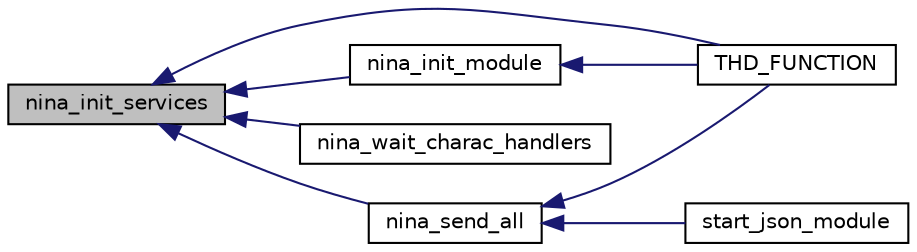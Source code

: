 digraph "nina_init_services"
{
  edge [fontname="Helvetica",fontsize="10",labelfontname="Helvetica",labelfontsize="10"];
  node [fontname="Helvetica",fontsize="10",shape=record];
  rankdir="LR";
  Node1 [label="nina_init_services",height=0.2,width=0.4,color="black", fillcolor="grey75", style="filled", fontcolor="black"];
  Node1 -> Node2 [dir="back",color="midnightblue",fontsize="10",style="solid",fontname="Helvetica"];
  Node2 [label="THD_FUNCTION",height=0.2,width=0.4,color="black", fillcolor="white", style="filled",URL="$group___n_i_n_a-_b3.html#gad52af452b149d6bb8287bf400931af28",tooltip="Thread with nina and state machine initialisation. "];
  Node1 -> Node3 [dir="back",color="midnightblue",fontsize="10",style="solid",fontname="Helvetica"];
  Node3 [label="nina_init_module",height=0.2,width=0.4,color="black", fillcolor="white", style="filled",URL="$group___n_i_n_a-_b3.html#ga1f16f27f701f5594ec60ea9569512fea"];
  Node3 -> Node2 [dir="back",color="midnightblue",fontsize="10",style="solid",fontname="Helvetica"];
  Node1 -> Node4 [dir="back",color="midnightblue",fontsize="10",style="solid",fontname="Helvetica"];
  Node4 [label="nina_wait_charac_handlers",height=0.2,width=0.4,color="black", fillcolor="white", style="filled",URL="$group___n_i_n_a-_b3.html#ga7eb0abc29b3ab97ed10ea0b79239421b"];
  Node1 -> Node5 [dir="back",color="midnightblue",fontsize="10",style="solid",fontname="Helvetica"];
  Node5 [label="nina_send_all",height=0.2,width=0.4,color="black", fillcolor="white", style="filled",URL="$group___n_i_n_a-_b3.html#ga029f182f3676638abcccbc9b8a126082",tooltip="Sends all data to peer. "];
  Node5 -> Node2 [dir="back",color="midnightblue",fontsize="10",style="solid",fontname="Helvetica"];
  Node5 -> Node6 [dir="back",color="midnightblue",fontsize="10",style="solid",fontname="Helvetica"];
  Node6 [label="start_json_module",height=0.2,width=0.4,color="black", fillcolor="white", style="filled",URL="$group___s_h_e_l_l.html#ga94adf30e56c9e48af192da843e45100c",tooltip="Starting shell thread. "];
}
